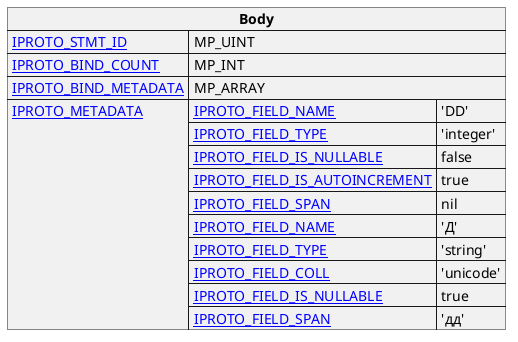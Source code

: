 @startuml

skinparam map {
    HyperlinkColor #0077FF
    FontColor #313131
    BorderColor #313131
    BackgroundColor transparent
}

json "**Body**" as execute_body_2 {
      "[[https://tarantool.io/en/doc/latest/dev_guide/internals/iproto/keys IPROTO_STMT_ID]]": "MP_UINT",
      "[[https://tarantool.io/en/doc/latest/dev_guide/internals/iproto/keys IPROTO_BIND_COUNT]]": "MP_INT",      
      "[[https://tarantool.io/en/doc/latest/dev_guide/internals/iproto/keys IPROTO_BIND_METADATA]]": "MP_ARRAY",
      "[[https://tarantool.io/en/doc/latest/dev_guide/internals/iproto/keys IPROTO_METADATA]]": {
                "[[https://tarantool.io/en/doc/latest/dev_guide/internals/iproto/keys IPROTO_FIELD_NAME]]": "'DD'",
                "[[https://tarantool.io/en/doc/latest/dev_guide/internals/iproto/keys IPROTO_FIELD_TYPE]]": "'integer'",
                "[[https://tarantool.io/en/doc/latest/dev_guide/internals/iproto/keys IPROTO_FIELD_IS_NULLABLE]]": "false",
                "[[https://tarantool.io/en/doc/latest/dev_guide/internals/iproto/keys IPROTO_FIELD_IS_AUTOINCREMENT]]": "true",
                "[[https://tarantool.io/en/doc/latest/dev_guide/internals/iproto/keys IPROTO_FIELD_SPAN]]": "nil",
                "[[https://tarantool.io/en/doc/latest/dev_guide/internals/iproto/keys IPROTO_FIELD_NAME]]": "'Д'",
                "[[https://tarantool.io/en/doc/latest/dev_guide/internals/iproto/keys IPROTO_FIELD_TYPE]]": "'string'",
                "[[https://tarantool.io/en/doc/latest/dev_guide/internals/iproto/keys IPROTO_FIELD_COLL]]": "'unicode'",
                "[[https://tarantool.io/en/doc/latest/dev_guide/internals/iproto/keys IPROTO_FIELD_IS_NULLABLE]]": "true",
                "[[https://tarantool.io/en/doc/latest/dev_guide/internals/iproto/keys IPROTO_FIELD_SPAN]]": "'дд'"
      }
}

@enduml
